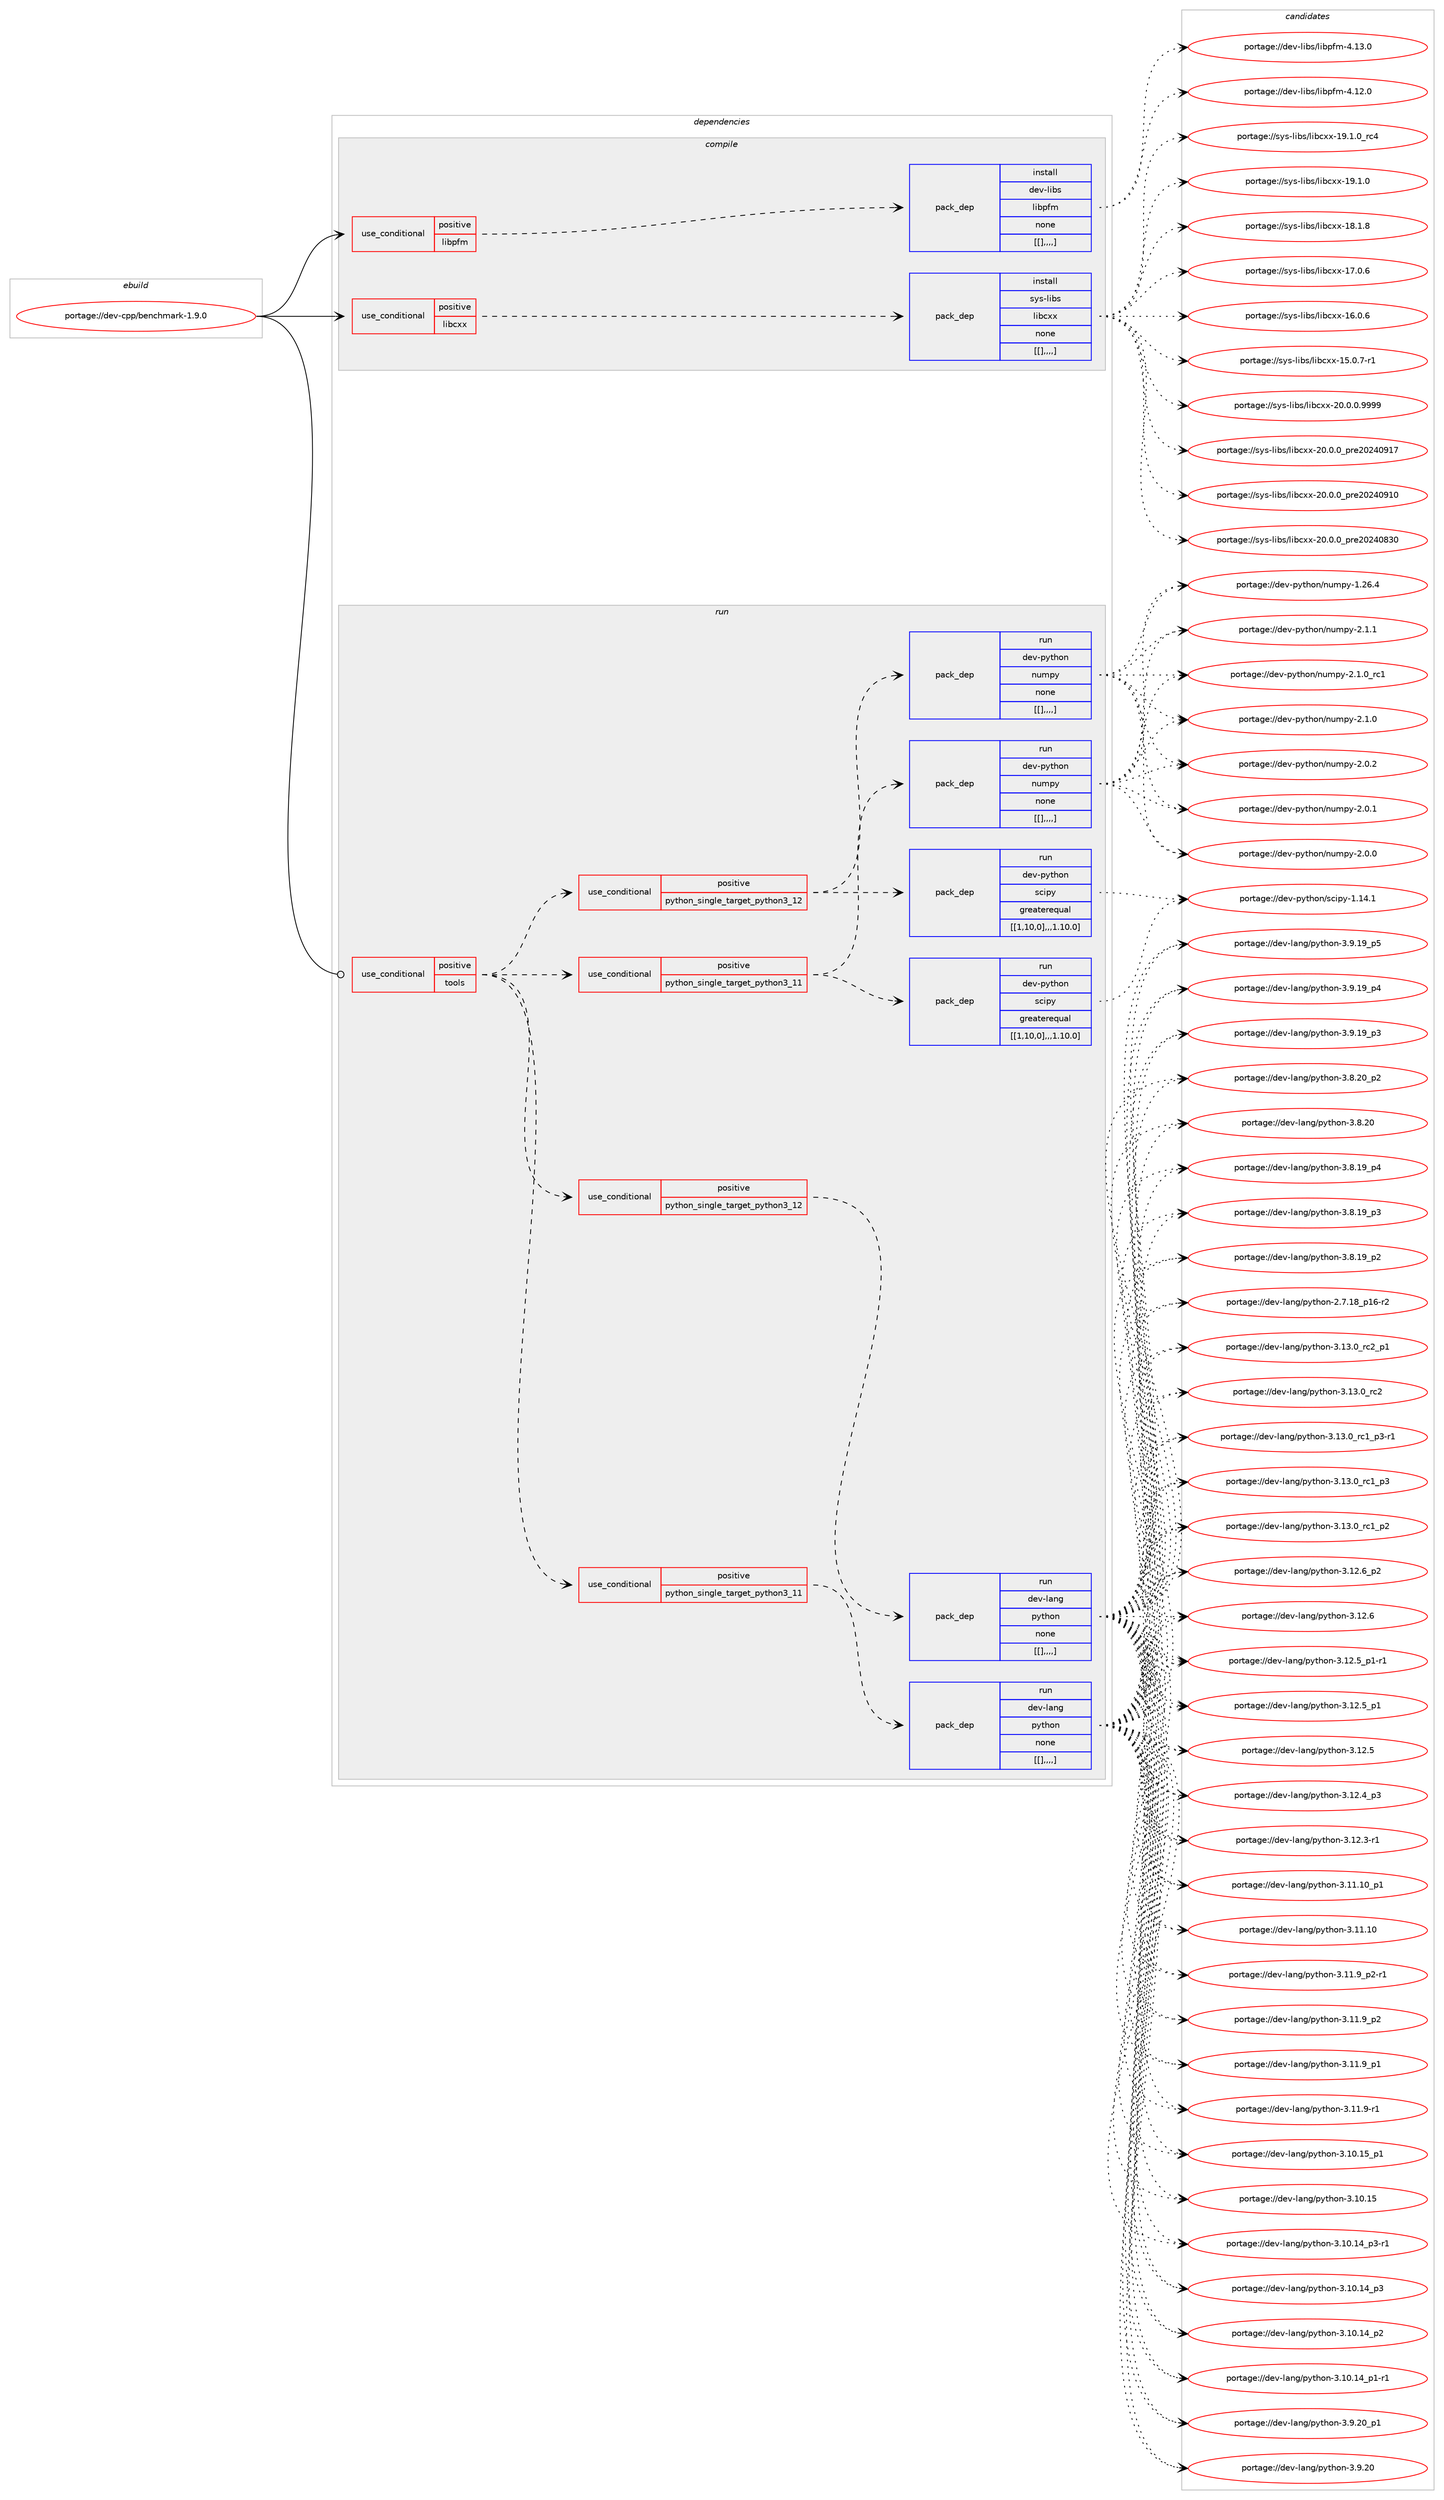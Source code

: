 digraph prolog {

# *************
# Graph options
# *************

newrank=true;
concentrate=true;
compound=true;
graph [rankdir=LR,fontname=Helvetica,fontsize=10,ranksep=1.5];#, ranksep=2.5, nodesep=0.2];
edge  [arrowhead=vee];
node  [fontname=Helvetica,fontsize=10];

# **********
# The ebuild
# **********

subgraph cluster_leftcol {
color=gray;
label=<<i>ebuild</i>>;
id [label="portage://dev-cpp/benchmark-1.9.0", color=red, width=4, href="../dev-cpp/benchmark-1.9.0.svg"];
}

# ****************
# The dependencies
# ****************

subgraph cluster_midcol {
color=gray;
label=<<i>dependencies</i>>;
subgraph cluster_compile {
fillcolor="#eeeeee";
style=filled;
label=<<i>compile</i>>;
subgraph cond17109 {
dependency64574 [label=<<TABLE BORDER="0" CELLBORDER="1" CELLSPACING="0" CELLPADDING="4"><TR><TD ROWSPAN="3" CELLPADDING="10">use_conditional</TD></TR><TR><TD>positive</TD></TR><TR><TD>libcxx</TD></TR></TABLE>>, shape=none, color=red];
subgraph pack46548 {
dependency64575 [label=<<TABLE BORDER="0" CELLBORDER="1" CELLSPACING="0" CELLPADDING="4" WIDTH="220"><TR><TD ROWSPAN="6" CELLPADDING="30">pack_dep</TD></TR><TR><TD WIDTH="110">install</TD></TR><TR><TD>sys-libs</TD></TR><TR><TD>libcxx</TD></TR><TR><TD>none</TD></TR><TR><TD>[[],,,,]</TD></TR></TABLE>>, shape=none, color=blue];
}
dependency64574:e -> dependency64575:w [weight=20,style="dashed",arrowhead="vee"];
}
id:e -> dependency64574:w [weight=20,style="solid",arrowhead="vee"];
subgraph cond17110 {
dependency64576 [label=<<TABLE BORDER="0" CELLBORDER="1" CELLSPACING="0" CELLPADDING="4"><TR><TD ROWSPAN="3" CELLPADDING="10">use_conditional</TD></TR><TR><TD>positive</TD></TR><TR><TD>libpfm</TD></TR></TABLE>>, shape=none, color=red];
subgraph pack46549 {
dependency64577 [label=<<TABLE BORDER="0" CELLBORDER="1" CELLSPACING="0" CELLPADDING="4" WIDTH="220"><TR><TD ROWSPAN="6" CELLPADDING="30">pack_dep</TD></TR><TR><TD WIDTH="110">install</TD></TR><TR><TD>dev-libs</TD></TR><TR><TD>libpfm</TD></TR><TR><TD>none</TD></TR><TR><TD>[[],,,,]</TD></TR></TABLE>>, shape=none, color=blue];
}
dependency64576:e -> dependency64577:w [weight=20,style="dashed",arrowhead="vee"];
}
id:e -> dependency64576:w [weight=20,style="solid",arrowhead="vee"];
}
subgraph cluster_compileandrun {
fillcolor="#eeeeee";
style=filled;
label=<<i>compile and run</i>>;
}
subgraph cluster_run {
fillcolor="#eeeeee";
style=filled;
label=<<i>run</i>>;
subgraph cond17111 {
dependency64578 [label=<<TABLE BORDER="0" CELLBORDER="1" CELLSPACING="0" CELLPADDING="4"><TR><TD ROWSPAN="3" CELLPADDING="10">use_conditional</TD></TR><TR><TD>positive</TD></TR><TR><TD>tools</TD></TR></TABLE>>, shape=none, color=red];
subgraph cond17112 {
dependency64579 [label=<<TABLE BORDER="0" CELLBORDER="1" CELLSPACING="0" CELLPADDING="4"><TR><TD ROWSPAN="3" CELLPADDING="10">use_conditional</TD></TR><TR><TD>positive</TD></TR><TR><TD>python_single_target_python3_11</TD></TR></TABLE>>, shape=none, color=red];
subgraph pack46550 {
dependency64580 [label=<<TABLE BORDER="0" CELLBORDER="1" CELLSPACING="0" CELLPADDING="4" WIDTH="220"><TR><TD ROWSPAN="6" CELLPADDING="30">pack_dep</TD></TR><TR><TD WIDTH="110">run</TD></TR><TR><TD>dev-python</TD></TR><TR><TD>numpy</TD></TR><TR><TD>none</TD></TR><TR><TD>[[],,,,]</TD></TR></TABLE>>, shape=none, color=blue];
}
dependency64579:e -> dependency64580:w [weight=20,style="dashed",arrowhead="vee"];
subgraph pack46551 {
dependency64581 [label=<<TABLE BORDER="0" CELLBORDER="1" CELLSPACING="0" CELLPADDING="4" WIDTH="220"><TR><TD ROWSPAN="6" CELLPADDING="30">pack_dep</TD></TR><TR><TD WIDTH="110">run</TD></TR><TR><TD>dev-python</TD></TR><TR><TD>scipy</TD></TR><TR><TD>greaterequal</TD></TR><TR><TD>[[1,10,0],,,1.10.0]</TD></TR></TABLE>>, shape=none, color=blue];
}
dependency64579:e -> dependency64581:w [weight=20,style="dashed",arrowhead="vee"];
}
dependency64578:e -> dependency64579:w [weight=20,style="dashed",arrowhead="vee"];
subgraph cond17113 {
dependency64582 [label=<<TABLE BORDER="0" CELLBORDER="1" CELLSPACING="0" CELLPADDING="4"><TR><TD ROWSPAN="3" CELLPADDING="10">use_conditional</TD></TR><TR><TD>positive</TD></TR><TR><TD>python_single_target_python3_12</TD></TR></TABLE>>, shape=none, color=red];
subgraph pack46552 {
dependency64583 [label=<<TABLE BORDER="0" CELLBORDER="1" CELLSPACING="0" CELLPADDING="4" WIDTH="220"><TR><TD ROWSPAN="6" CELLPADDING="30">pack_dep</TD></TR><TR><TD WIDTH="110">run</TD></TR><TR><TD>dev-python</TD></TR><TR><TD>numpy</TD></TR><TR><TD>none</TD></TR><TR><TD>[[],,,,]</TD></TR></TABLE>>, shape=none, color=blue];
}
dependency64582:e -> dependency64583:w [weight=20,style="dashed",arrowhead="vee"];
subgraph pack46553 {
dependency64584 [label=<<TABLE BORDER="0" CELLBORDER="1" CELLSPACING="0" CELLPADDING="4" WIDTH="220"><TR><TD ROWSPAN="6" CELLPADDING="30">pack_dep</TD></TR><TR><TD WIDTH="110">run</TD></TR><TR><TD>dev-python</TD></TR><TR><TD>scipy</TD></TR><TR><TD>greaterequal</TD></TR><TR><TD>[[1,10,0],,,1.10.0]</TD></TR></TABLE>>, shape=none, color=blue];
}
dependency64582:e -> dependency64584:w [weight=20,style="dashed",arrowhead="vee"];
}
dependency64578:e -> dependency64582:w [weight=20,style="dashed",arrowhead="vee"];
subgraph cond17114 {
dependency64585 [label=<<TABLE BORDER="0" CELLBORDER="1" CELLSPACING="0" CELLPADDING="4"><TR><TD ROWSPAN="3" CELLPADDING="10">use_conditional</TD></TR><TR><TD>positive</TD></TR><TR><TD>python_single_target_python3_11</TD></TR></TABLE>>, shape=none, color=red];
subgraph pack46554 {
dependency64586 [label=<<TABLE BORDER="0" CELLBORDER="1" CELLSPACING="0" CELLPADDING="4" WIDTH="220"><TR><TD ROWSPAN="6" CELLPADDING="30">pack_dep</TD></TR><TR><TD WIDTH="110">run</TD></TR><TR><TD>dev-lang</TD></TR><TR><TD>python</TD></TR><TR><TD>none</TD></TR><TR><TD>[[],,,,]</TD></TR></TABLE>>, shape=none, color=blue];
}
dependency64585:e -> dependency64586:w [weight=20,style="dashed",arrowhead="vee"];
}
dependency64578:e -> dependency64585:w [weight=20,style="dashed",arrowhead="vee"];
subgraph cond17115 {
dependency64587 [label=<<TABLE BORDER="0" CELLBORDER="1" CELLSPACING="0" CELLPADDING="4"><TR><TD ROWSPAN="3" CELLPADDING="10">use_conditional</TD></TR><TR><TD>positive</TD></TR><TR><TD>python_single_target_python3_12</TD></TR></TABLE>>, shape=none, color=red];
subgraph pack46555 {
dependency64588 [label=<<TABLE BORDER="0" CELLBORDER="1" CELLSPACING="0" CELLPADDING="4" WIDTH="220"><TR><TD ROWSPAN="6" CELLPADDING="30">pack_dep</TD></TR><TR><TD WIDTH="110">run</TD></TR><TR><TD>dev-lang</TD></TR><TR><TD>python</TD></TR><TR><TD>none</TD></TR><TR><TD>[[],,,,]</TD></TR></TABLE>>, shape=none, color=blue];
}
dependency64587:e -> dependency64588:w [weight=20,style="dashed",arrowhead="vee"];
}
dependency64578:e -> dependency64587:w [weight=20,style="dashed",arrowhead="vee"];
}
id:e -> dependency64578:w [weight=20,style="solid",arrowhead="odot"];
}
}

# **************
# The candidates
# **************

subgraph cluster_choices {
rank=same;
color=gray;
label=<<i>candidates</i>>;

subgraph choice46548 {
color=black;
nodesep=1;
choice1151211154510810598115471081059899120120455048464846484657575757 [label="portage://sys-libs/libcxx-20.0.0.9999", color=red, width=4,href="../sys-libs/libcxx-20.0.0.9999.svg"];
choice115121115451081059811547108105989912012045504846484648951121141015048505248574955 [label="portage://sys-libs/libcxx-20.0.0_pre20240917", color=red, width=4,href="../sys-libs/libcxx-20.0.0_pre20240917.svg"];
choice115121115451081059811547108105989912012045504846484648951121141015048505248574948 [label="portage://sys-libs/libcxx-20.0.0_pre20240910", color=red, width=4,href="../sys-libs/libcxx-20.0.0_pre20240910.svg"];
choice115121115451081059811547108105989912012045504846484648951121141015048505248565148 [label="portage://sys-libs/libcxx-20.0.0_pre20240830", color=red, width=4,href="../sys-libs/libcxx-20.0.0_pre20240830.svg"];
choice115121115451081059811547108105989912012045495746494648951149952 [label="portage://sys-libs/libcxx-19.1.0_rc4", color=red, width=4,href="../sys-libs/libcxx-19.1.0_rc4.svg"];
choice115121115451081059811547108105989912012045495746494648 [label="portage://sys-libs/libcxx-19.1.0", color=red, width=4,href="../sys-libs/libcxx-19.1.0.svg"];
choice115121115451081059811547108105989912012045495646494656 [label="portage://sys-libs/libcxx-18.1.8", color=red, width=4,href="../sys-libs/libcxx-18.1.8.svg"];
choice115121115451081059811547108105989912012045495546484654 [label="portage://sys-libs/libcxx-17.0.6", color=red, width=4,href="../sys-libs/libcxx-17.0.6.svg"];
choice115121115451081059811547108105989912012045495446484654 [label="portage://sys-libs/libcxx-16.0.6", color=red, width=4,href="../sys-libs/libcxx-16.0.6.svg"];
choice1151211154510810598115471081059899120120454953464846554511449 [label="portage://sys-libs/libcxx-15.0.7-r1", color=red, width=4,href="../sys-libs/libcxx-15.0.7-r1.svg"];
dependency64575:e -> choice1151211154510810598115471081059899120120455048464846484657575757:w [style=dotted,weight="100"];
dependency64575:e -> choice115121115451081059811547108105989912012045504846484648951121141015048505248574955:w [style=dotted,weight="100"];
dependency64575:e -> choice115121115451081059811547108105989912012045504846484648951121141015048505248574948:w [style=dotted,weight="100"];
dependency64575:e -> choice115121115451081059811547108105989912012045504846484648951121141015048505248565148:w [style=dotted,weight="100"];
dependency64575:e -> choice115121115451081059811547108105989912012045495746494648951149952:w [style=dotted,weight="100"];
dependency64575:e -> choice115121115451081059811547108105989912012045495746494648:w [style=dotted,weight="100"];
dependency64575:e -> choice115121115451081059811547108105989912012045495646494656:w [style=dotted,weight="100"];
dependency64575:e -> choice115121115451081059811547108105989912012045495546484654:w [style=dotted,weight="100"];
dependency64575:e -> choice115121115451081059811547108105989912012045495446484654:w [style=dotted,weight="100"];
dependency64575:e -> choice1151211154510810598115471081059899120120454953464846554511449:w [style=dotted,weight="100"];
}
subgraph choice46549 {
color=black;
nodesep=1;
choice1001011184510810598115471081059811210210945524649514648 [label="portage://dev-libs/libpfm-4.13.0", color=red, width=4,href="../dev-libs/libpfm-4.13.0.svg"];
choice1001011184510810598115471081059811210210945524649504648 [label="portage://dev-libs/libpfm-4.12.0", color=red, width=4,href="../dev-libs/libpfm-4.12.0.svg"];
dependency64577:e -> choice1001011184510810598115471081059811210210945524649514648:w [style=dotted,weight="100"];
dependency64577:e -> choice1001011184510810598115471081059811210210945524649504648:w [style=dotted,weight="100"];
}
subgraph choice46550 {
color=black;
nodesep=1;
choice1001011184511212111610411111047110117109112121455046494649 [label="portage://dev-python/numpy-2.1.1", color=red, width=4,href="../dev-python/numpy-2.1.1.svg"];
choice1001011184511212111610411111047110117109112121455046494648951149949 [label="portage://dev-python/numpy-2.1.0_rc1", color=red, width=4,href="../dev-python/numpy-2.1.0_rc1.svg"];
choice1001011184511212111610411111047110117109112121455046494648 [label="portage://dev-python/numpy-2.1.0", color=red, width=4,href="../dev-python/numpy-2.1.0.svg"];
choice1001011184511212111610411111047110117109112121455046484650 [label="portage://dev-python/numpy-2.0.2", color=red, width=4,href="../dev-python/numpy-2.0.2.svg"];
choice1001011184511212111610411111047110117109112121455046484649 [label="portage://dev-python/numpy-2.0.1", color=red, width=4,href="../dev-python/numpy-2.0.1.svg"];
choice1001011184511212111610411111047110117109112121455046484648 [label="portage://dev-python/numpy-2.0.0", color=red, width=4,href="../dev-python/numpy-2.0.0.svg"];
choice100101118451121211161041111104711011710911212145494650544652 [label="portage://dev-python/numpy-1.26.4", color=red, width=4,href="../dev-python/numpy-1.26.4.svg"];
dependency64580:e -> choice1001011184511212111610411111047110117109112121455046494649:w [style=dotted,weight="100"];
dependency64580:e -> choice1001011184511212111610411111047110117109112121455046494648951149949:w [style=dotted,weight="100"];
dependency64580:e -> choice1001011184511212111610411111047110117109112121455046494648:w [style=dotted,weight="100"];
dependency64580:e -> choice1001011184511212111610411111047110117109112121455046484650:w [style=dotted,weight="100"];
dependency64580:e -> choice1001011184511212111610411111047110117109112121455046484649:w [style=dotted,weight="100"];
dependency64580:e -> choice1001011184511212111610411111047110117109112121455046484648:w [style=dotted,weight="100"];
dependency64580:e -> choice100101118451121211161041111104711011710911212145494650544652:w [style=dotted,weight="100"];
}
subgraph choice46551 {
color=black;
nodesep=1;
choice10010111845112121116104111110471159910511212145494649524649 [label="portage://dev-python/scipy-1.14.1", color=red, width=4,href="../dev-python/scipy-1.14.1.svg"];
dependency64581:e -> choice10010111845112121116104111110471159910511212145494649524649:w [style=dotted,weight="100"];
}
subgraph choice46552 {
color=black;
nodesep=1;
choice1001011184511212111610411111047110117109112121455046494649 [label="portage://dev-python/numpy-2.1.1", color=red, width=4,href="../dev-python/numpy-2.1.1.svg"];
choice1001011184511212111610411111047110117109112121455046494648951149949 [label="portage://dev-python/numpy-2.1.0_rc1", color=red, width=4,href="../dev-python/numpy-2.1.0_rc1.svg"];
choice1001011184511212111610411111047110117109112121455046494648 [label="portage://dev-python/numpy-2.1.0", color=red, width=4,href="../dev-python/numpy-2.1.0.svg"];
choice1001011184511212111610411111047110117109112121455046484650 [label="portage://dev-python/numpy-2.0.2", color=red, width=4,href="../dev-python/numpy-2.0.2.svg"];
choice1001011184511212111610411111047110117109112121455046484649 [label="portage://dev-python/numpy-2.0.1", color=red, width=4,href="../dev-python/numpy-2.0.1.svg"];
choice1001011184511212111610411111047110117109112121455046484648 [label="portage://dev-python/numpy-2.0.0", color=red, width=4,href="../dev-python/numpy-2.0.0.svg"];
choice100101118451121211161041111104711011710911212145494650544652 [label="portage://dev-python/numpy-1.26.4", color=red, width=4,href="../dev-python/numpy-1.26.4.svg"];
dependency64583:e -> choice1001011184511212111610411111047110117109112121455046494649:w [style=dotted,weight="100"];
dependency64583:e -> choice1001011184511212111610411111047110117109112121455046494648951149949:w [style=dotted,weight="100"];
dependency64583:e -> choice1001011184511212111610411111047110117109112121455046494648:w [style=dotted,weight="100"];
dependency64583:e -> choice1001011184511212111610411111047110117109112121455046484650:w [style=dotted,weight="100"];
dependency64583:e -> choice1001011184511212111610411111047110117109112121455046484649:w [style=dotted,weight="100"];
dependency64583:e -> choice1001011184511212111610411111047110117109112121455046484648:w [style=dotted,weight="100"];
dependency64583:e -> choice100101118451121211161041111104711011710911212145494650544652:w [style=dotted,weight="100"];
}
subgraph choice46553 {
color=black;
nodesep=1;
choice10010111845112121116104111110471159910511212145494649524649 [label="portage://dev-python/scipy-1.14.1", color=red, width=4,href="../dev-python/scipy-1.14.1.svg"];
dependency64584:e -> choice10010111845112121116104111110471159910511212145494649524649:w [style=dotted,weight="100"];
}
subgraph choice46554 {
color=black;
nodesep=1;
choice100101118451089711010347112121116104111110455146495146489511499509511249 [label="portage://dev-lang/python-3.13.0_rc2_p1", color=red, width=4,href="../dev-lang/python-3.13.0_rc2_p1.svg"];
choice10010111845108971101034711212111610411111045514649514648951149950 [label="portage://dev-lang/python-3.13.0_rc2", color=red, width=4,href="../dev-lang/python-3.13.0_rc2.svg"];
choice1001011184510897110103471121211161041111104551464951464895114994995112514511449 [label="portage://dev-lang/python-3.13.0_rc1_p3-r1", color=red, width=4,href="../dev-lang/python-3.13.0_rc1_p3-r1.svg"];
choice100101118451089711010347112121116104111110455146495146489511499499511251 [label="portage://dev-lang/python-3.13.0_rc1_p3", color=red, width=4,href="../dev-lang/python-3.13.0_rc1_p3.svg"];
choice100101118451089711010347112121116104111110455146495146489511499499511250 [label="portage://dev-lang/python-3.13.0_rc1_p2", color=red, width=4,href="../dev-lang/python-3.13.0_rc1_p2.svg"];
choice100101118451089711010347112121116104111110455146495046549511250 [label="portage://dev-lang/python-3.12.6_p2", color=red, width=4,href="../dev-lang/python-3.12.6_p2.svg"];
choice10010111845108971101034711212111610411111045514649504654 [label="portage://dev-lang/python-3.12.6", color=red, width=4,href="../dev-lang/python-3.12.6.svg"];
choice1001011184510897110103471121211161041111104551464950465395112494511449 [label="portage://dev-lang/python-3.12.5_p1-r1", color=red, width=4,href="../dev-lang/python-3.12.5_p1-r1.svg"];
choice100101118451089711010347112121116104111110455146495046539511249 [label="portage://dev-lang/python-3.12.5_p1", color=red, width=4,href="../dev-lang/python-3.12.5_p1.svg"];
choice10010111845108971101034711212111610411111045514649504653 [label="portage://dev-lang/python-3.12.5", color=red, width=4,href="../dev-lang/python-3.12.5.svg"];
choice100101118451089711010347112121116104111110455146495046529511251 [label="portage://dev-lang/python-3.12.4_p3", color=red, width=4,href="../dev-lang/python-3.12.4_p3.svg"];
choice100101118451089711010347112121116104111110455146495046514511449 [label="portage://dev-lang/python-3.12.3-r1", color=red, width=4,href="../dev-lang/python-3.12.3-r1.svg"];
choice10010111845108971101034711212111610411111045514649494649489511249 [label="portage://dev-lang/python-3.11.10_p1", color=red, width=4,href="../dev-lang/python-3.11.10_p1.svg"];
choice1001011184510897110103471121211161041111104551464949464948 [label="portage://dev-lang/python-3.11.10", color=red, width=4,href="../dev-lang/python-3.11.10.svg"];
choice1001011184510897110103471121211161041111104551464949465795112504511449 [label="portage://dev-lang/python-3.11.9_p2-r1", color=red, width=4,href="../dev-lang/python-3.11.9_p2-r1.svg"];
choice100101118451089711010347112121116104111110455146494946579511250 [label="portage://dev-lang/python-3.11.9_p2", color=red, width=4,href="../dev-lang/python-3.11.9_p2.svg"];
choice100101118451089711010347112121116104111110455146494946579511249 [label="portage://dev-lang/python-3.11.9_p1", color=red, width=4,href="../dev-lang/python-3.11.9_p1.svg"];
choice100101118451089711010347112121116104111110455146494946574511449 [label="portage://dev-lang/python-3.11.9-r1", color=red, width=4,href="../dev-lang/python-3.11.9-r1.svg"];
choice10010111845108971101034711212111610411111045514649484649539511249 [label="portage://dev-lang/python-3.10.15_p1", color=red, width=4,href="../dev-lang/python-3.10.15_p1.svg"];
choice1001011184510897110103471121211161041111104551464948464953 [label="portage://dev-lang/python-3.10.15", color=red, width=4,href="../dev-lang/python-3.10.15.svg"];
choice100101118451089711010347112121116104111110455146494846495295112514511449 [label="portage://dev-lang/python-3.10.14_p3-r1", color=red, width=4,href="../dev-lang/python-3.10.14_p3-r1.svg"];
choice10010111845108971101034711212111610411111045514649484649529511251 [label="portage://dev-lang/python-3.10.14_p3", color=red, width=4,href="../dev-lang/python-3.10.14_p3.svg"];
choice10010111845108971101034711212111610411111045514649484649529511250 [label="portage://dev-lang/python-3.10.14_p2", color=red, width=4,href="../dev-lang/python-3.10.14_p2.svg"];
choice100101118451089711010347112121116104111110455146494846495295112494511449 [label="portage://dev-lang/python-3.10.14_p1-r1", color=red, width=4,href="../dev-lang/python-3.10.14_p1-r1.svg"];
choice100101118451089711010347112121116104111110455146574650489511249 [label="portage://dev-lang/python-3.9.20_p1", color=red, width=4,href="../dev-lang/python-3.9.20_p1.svg"];
choice10010111845108971101034711212111610411111045514657465048 [label="portage://dev-lang/python-3.9.20", color=red, width=4,href="../dev-lang/python-3.9.20.svg"];
choice100101118451089711010347112121116104111110455146574649579511253 [label="portage://dev-lang/python-3.9.19_p5", color=red, width=4,href="../dev-lang/python-3.9.19_p5.svg"];
choice100101118451089711010347112121116104111110455146574649579511252 [label="portage://dev-lang/python-3.9.19_p4", color=red, width=4,href="../dev-lang/python-3.9.19_p4.svg"];
choice100101118451089711010347112121116104111110455146574649579511251 [label="portage://dev-lang/python-3.9.19_p3", color=red, width=4,href="../dev-lang/python-3.9.19_p3.svg"];
choice100101118451089711010347112121116104111110455146564650489511250 [label="portage://dev-lang/python-3.8.20_p2", color=red, width=4,href="../dev-lang/python-3.8.20_p2.svg"];
choice10010111845108971101034711212111610411111045514656465048 [label="portage://dev-lang/python-3.8.20", color=red, width=4,href="../dev-lang/python-3.8.20.svg"];
choice100101118451089711010347112121116104111110455146564649579511252 [label="portage://dev-lang/python-3.8.19_p4", color=red, width=4,href="../dev-lang/python-3.8.19_p4.svg"];
choice100101118451089711010347112121116104111110455146564649579511251 [label="portage://dev-lang/python-3.8.19_p3", color=red, width=4,href="../dev-lang/python-3.8.19_p3.svg"];
choice100101118451089711010347112121116104111110455146564649579511250 [label="portage://dev-lang/python-3.8.19_p2", color=red, width=4,href="../dev-lang/python-3.8.19_p2.svg"];
choice100101118451089711010347112121116104111110455046554649569511249544511450 [label="portage://dev-lang/python-2.7.18_p16-r2", color=red, width=4,href="../dev-lang/python-2.7.18_p16-r2.svg"];
dependency64586:e -> choice100101118451089711010347112121116104111110455146495146489511499509511249:w [style=dotted,weight="100"];
dependency64586:e -> choice10010111845108971101034711212111610411111045514649514648951149950:w [style=dotted,weight="100"];
dependency64586:e -> choice1001011184510897110103471121211161041111104551464951464895114994995112514511449:w [style=dotted,weight="100"];
dependency64586:e -> choice100101118451089711010347112121116104111110455146495146489511499499511251:w [style=dotted,weight="100"];
dependency64586:e -> choice100101118451089711010347112121116104111110455146495146489511499499511250:w [style=dotted,weight="100"];
dependency64586:e -> choice100101118451089711010347112121116104111110455146495046549511250:w [style=dotted,weight="100"];
dependency64586:e -> choice10010111845108971101034711212111610411111045514649504654:w [style=dotted,weight="100"];
dependency64586:e -> choice1001011184510897110103471121211161041111104551464950465395112494511449:w [style=dotted,weight="100"];
dependency64586:e -> choice100101118451089711010347112121116104111110455146495046539511249:w [style=dotted,weight="100"];
dependency64586:e -> choice10010111845108971101034711212111610411111045514649504653:w [style=dotted,weight="100"];
dependency64586:e -> choice100101118451089711010347112121116104111110455146495046529511251:w [style=dotted,weight="100"];
dependency64586:e -> choice100101118451089711010347112121116104111110455146495046514511449:w [style=dotted,weight="100"];
dependency64586:e -> choice10010111845108971101034711212111610411111045514649494649489511249:w [style=dotted,weight="100"];
dependency64586:e -> choice1001011184510897110103471121211161041111104551464949464948:w [style=dotted,weight="100"];
dependency64586:e -> choice1001011184510897110103471121211161041111104551464949465795112504511449:w [style=dotted,weight="100"];
dependency64586:e -> choice100101118451089711010347112121116104111110455146494946579511250:w [style=dotted,weight="100"];
dependency64586:e -> choice100101118451089711010347112121116104111110455146494946579511249:w [style=dotted,weight="100"];
dependency64586:e -> choice100101118451089711010347112121116104111110455146494946574511449:w [style=dotted,weight="100"];
dependency64586:e -> choice10010111845108971101034711212111610411111045514649484649539511249:w [style=dotted,weight="100"];
dependency64586:e -> choice1001011184510897110103471121211161041111104551464948464953:w [style=dotted,weight="100"];
dependency64586:e -> choice100101118451089711010347112121116104111110455146494846495295112514511449:w [style=dotted,weight="100"];
dependency64586:e -> choice10010111845108971101034711212111610411111045514649484649529511251:w [style=dotted,weight="100"];
dependency64586:e -> choice10010111845108971101034711212111610411111045514649484649529511250:w [style=dotted,weight="100"];
dependency64586:e -> choice100101118451089711010347112121116104111110455146494846495295112494511449:w [style=dotted,weight="100"];
dependency64586:e -> choice100101118451089711010347112121116104111110455146574650489511249:w [style=dotted,weight="100"];
dependency64586:e -> choice10010111845108971101034711212111610411111045514657465048:w [style=dotted,weight="100"];
dependency64586:e -> choice100101118451089711010347112121116104111110455146574649579511253:w [style=dotted,weight="100"];
dependency64586:e -> choice100101118451089711010347112121116104111110455146574649579511252:w [style=dotted,weight="100"];
dependency64586:e -> choice100101118451089711010347112121116104111110455146574649579511251:w [style=dotted,weight="100"];
dependency64586:e -> choice100101118451089711010347112121116104111110455146564650489511250:w [style=dotted,weight="100"];
dependency64586:e -> choice10010111845108971101034711212111610411111045514656465048:w [style=dotted,weight="100"];
dependency64586:e -> choice100101118451089711010347112121116104111110455146564649579511252:w [style=dotted,weight="100"];
dependency64586:e -> choice100101118451089711010347112121116104111110455146564649579511251:w [style=dotted,weight="100"];
dependency64586:e -> choice100101118451089711010347112121116104111110455146564649579511250:w [style=dotted,weight="100"];
dependency64586:e -> choice100101118451089711010347112121116104111110455046554649569511249544511450:w [style=dotted,weight="100"];
}
subgraph choice46555 {
color=black;
nodesep=1;
choice100101118451089711010347112121116104111110455146495146489511499509511249 [label="portage://dev-lang/python-3.13.0_rc2_p1", color=red, width=4,href="../dev-lang/python-3.13.0_rc2_p1.svg"];
choice10010111845108971101034711212111610411111045514649514648951149950 [label="portage://dev-lang/python-3.13.0_rc2", color=red, width=4,href="../dev-lang/python-3.13.0_rc2.svg"];
choice1001011184510897110103471121211161041111104551464951464895114994995112514511449 [label="portage://dev-lang/python-3.13.0_rc1_p3-r1", color=red, width=4,href="../dev-lang/python-3.13.0_rc1_p3-r1.svg"];
choice100101118451089711010347112121116104111110455146495146489511499499511251 [label="portage://dev-lang/python-3.13.0_rc1_p3", color=red, width=4,href="../dev-lang/python-3.13.0_rc1_p3.svg"];
choice100101118451089711010347112121116104111110455146495146489511499499511250 [label="portage://dev-lang/python-3.13.0_rc1_p2", color=red, width=4,href="../dev-lang/python-3.13.0_rc1_p2.svg"];
choice100101118451089711010347112121116104111110455146495046549511250 [label="portage://dev-lang/python-3.12.6_p2", color=red, width=4,href="../dev-lang/python-3.12.6_p2.svg"];
choice10010111845108971101034711212111610411111045514649504654 [label="portage://dev-lang/python-3.12.6", color=red, width=4,href="../dev-lang/python-3.12.6.svg"];
choice1001011184510897110103471121211161041111104551464950465395112494511449 [label="portage://dev-lang/python-3.12.5_p1-r1", color=red, width=4,href="../dev-lang/python-3.12.5_p1-r1.svg"];
choice100101118451089711010347112121116104111110455146495046539511249 [label="portage://dev-lang/python-3.12.5_p1", color=red, width=4,href="../dev-lang/python-3.12.5_p1.svg"];
choice10010111845108971101034711212111610411111045514649504653 [label="portage://dev-lang/python-3.12.5", color=red, width=4,href="../dev-lang/python-3.12.5.svg"];
choice100101118451089711010347112121116104111110455146495046529511251 [label="portage://dev-lang/python-3.12.4_p3", color=red, width=4,href="../dev-lang/python-3.12.4_p3.svg"];
choice100101118451089711010347112121116104111110455146495046514511449 [label="portage://dev-lang/python-3.12.3-r1", color=red, width=4,href="../dev-lang/python-3.12.3-r1.svg"];
choice10010111845108971101034711212111610411111045514649494649489511249 [label="portage://dev-lang/python-3.11.10_p1", color=red, width=4,href="../dev-lang/python-3.11.10_p1.svg"];
choice1001011184510897110103471121211161041111104551464949464948 [label="portage://dev-lang/python-3.11.10", color=red, width=4,href="../dev-lang/python-3.11.10.svg"];
choice1001011184510897110103471121211161041111104551464949465795112504511449 [label="portage://dev-lang/python-3.11.9_p2-r1", color=red, width=4,href="../dev-lang/python-3.11.9_p2-r1.svg"];
choice100101118451089711010347112121116104111110455146494946579511250 [label="portage://dev-lang/python-3.11.9_p2", color=red, width=4,href="../dev-lang/python-3.11.9_p2.svg"];
choice100101118451089711010347112121116104111110455146494946579511249 [label="portage://dev-lang/python-3.11.9_p1", color=red, width=4,href="../dev-lang/python-3.11.9_p1.svg"];
choice100101118451089711010347112121116104111110455146494946574511449 [label="portage://dev-lang/python-3.11.9-r1", color=red, width=4,href="../dev-lang/python-3.11.9-r1.svg"];
choice10010111845108971101034711212111610411111045514649484649539511249 [label="portage://dev-lang/python-3.10.15_p1", color=red, width=4,href="../dev-lang/python-3.10.15_p1.svg"];
choice1001011184510897110103471121211161041111104551464948464953 [label="portage://dev-lang/python-3.10.15", color=red, width=4,href="../dev-lang/python-3.10.15.svg"];
choice100101118451089711010347112121116104111110455146494846495295112514511449 [label="portage://dev-lang/python-3.10.14_p3-r1", color=red, width=4,href="../dev-lang/python-3.10.14_p3-r1.svg"];
choice10010111845108971101034711212111610411111045514649484649529511251 [label="portage://dev-lang/python-3.10.14_p3", color=red, width=4,href="../dev-lang/python-3.10.14_p3.svg"];
choice10010111845108971101034711212111610411111045514649484649529511250 [label="portage://dev-lang/python-3.10.14_p2", color=red, width=4,href="../dev-lang/python-3.10.14_p2.svg"];
choice100101118451089711010347112121116104111110455146494846495295112494511449 [label="portage://dev-lang/python-3.10.14_p1-r1", color=red, width=4,href="../dev-lang/python-3.10.14_p1-r1.svg"];
choice100101118451089711010347112121116104111110455146574650489511249 [label="portage://dev-lang/python-3.9.20_p1", color=red, width=4,href="../dev-lang/python-3.9.20_p1.svg"];
choice10010111845108971101034711212111610411111045514657465048 [label="portage://dev-lang/python-3.9.20", color=red, width=4,href="../dev-lang/python-3.9.20.svg"];
choice100101118451089711010347112121116104111110455146574649579511253 [label="portage://dev-lang/python-3.9.19_p5", color=red, width=4,href="../dev-lang/python-3.9.19_p5.svg"];
choice100101118451089711010347112121116104111110455146574649579511252 [label="portage://dev-lang/python-3.9.19_p4", color=red, width=4,href="../dev-lang/python-3.9.19_p4.svg"];
choice100101118451089711010347112121116104111110455146574649579511251 [label="portage://dev-lang/python-3.9.19_p3", color=red, width=4,href="../dev-lang/python-3.9.19_p3.svg"];
choice100101118451089711010347112121116104111110455146564650489511250 [label="portage://dev-lang/python-3.8.20_p2", color=red, width=4,href="../dev-lang/python-3.8.20_p2.svg"];
choice10010111845108971101034711212111610411111045514656465048 [label="portage://dev-lang/python-3.8.20", color=red, width=4,href="../dev-lang/python-3.8.20.svg"];
choice100101118451089711010347112121116104111110455146564649579511252 [label="portage://dev-lang/python-3.8.19_p4", color=red, width=4,href="../dev-lang/python-3.8.19_p4.svg"];
choice100101118451089711010347112121116104111110455146564649579511251 [label="portage://dev-lang/python-3.8.19_p3", color=red, width=4,href="../dev-lang/python-3.8.19_p3.svg"];
choice100101118451089711010347112121116104111110455146564649579511250 [label="portage://dev-lang/python-3.8.19_p2", color=red, width=4,href="../dev-lang/python-3.8.19_p2.svg"];
choice100101118451089711010347112121116104111110455046554649569511249544511450 [label="portage://dev-lang/python-2.7.18_p16-r2", color=red, width=4,href="../dev-lang/python-2.7.18_p16-r2.svg"];
dependency64588:e -> choice100101118451089711010347112121116104111110455146495146489511499509511249:w [style=dotted,weight="100"];
dependency64588:e -> choice10010111845108971101034711212111610411111045514649514648951149950:w [style=dotted,weight="100"];
dependency64588:e -> choice1001011184510897110103471121211161041111104551464951464895114994995112514511449:w [style=dotted,weight="100"];
dependency64588:e -> choice100101118451089711010347112121116104111110455146495146489511499499511251:w [style=dotted,weight="100"];
dependency64588:e -> choice100101118451089711010347112121116104111110455146495146489511499499511250:w [style=dotted,weight="100"];
dependency64588:e -> choice100101118451089711010347112121116104111110455146495046549511250:w [style=dotted,weight="100"];
dependency64588:e -> choice10010111845108971101034711212111610411111045514649504654:w [style=dotted,weight="100"];
dependency64588:e -> choice1001011184510897110103471121211161041111104551464950465395112494511449:w [style=dotted,weight="100"];
dependency64588:e -> choice100101118451089711010347112121116104111110455146495046539511249:w [style=dotted,weight="100"];
dependency64588:e -> choice10010111845108971101034711212111610411111045514649504653:w [style=dotted,weight="100"];
dependency64588:e -> choice100101118451089711010347112121116104111110455146495046529511251:w [style=dotted,weight="100"];
dependency64588:e -> choice100101118451089711010347112121116104111110455146495046514511449:w [style=dotted,weight="100"];
dependency64588:e -> choice10010111845108971101034711212111610411111045514649494649489511249:w [style=dotted,weight="100"];
dependency64588:e -> choice1001011184510897110103471121211161041111104551464949464948:w [style=dotted,weight="100"];
dependency64588:e -> choice1001011184510897110103471121211161041111104551464949465795112504511449:w [style=dotted,weight="100"];
dependency64588:e -> choice100101118451089711010347112121116104111110455146494946579511250:w [style=dotted,weight="100"];
dependency64588:e -> choice100101118451089711010347112121116104111110455146494946579511249:w [style=dotted,weight="100"];
dependency64588:e -> choice100101118451089711010347112121116104111110455146494946574511449:w [style=dotted,weight="100"];
dependency64588:e -> choice10010111845108971101034711212111610411111045514649484649539511249:w [style=dotted,weight="100"];
dependency64588:e -> choice1001011184510897110103471121211161041111104551464948464953:w [style=dotted,weight="100"];
dependency64588:e -> choice100101118451089711010347112121116104111110455146494846495295112514511449:w [style=dotted,weight="100"];
dependency64588:e -> choice10010111845108971101034711212111610411111045514649484649529511251:w [style=dotted,weight="100"];
dependency64588:e -> choice10010111845108971101034711212111610411111045514649484649529511250:w [style=dotted,weight="100"];
dependency64588:e -> choice100101118451089711010347112121116104111110455146494846495295112494511449:w [style=dotted,weight="100"];
dependency64588:e -> choice100101118451089711010347112121116104111110455146574650489511249:w [style=dotted,weight="100"];
dependency64588:e -> choice10010111845108971101034711212111610411111045514657465048:w [style=dotted,weight="100"];
dependency64588:e -> choice100101118451089711010347112121116104111110455146574649579511253:w [style=dotted,weight="100"];
dependency64588:e -> choice100101118451089711010347112121116104111110455146574649579511252:w [style=dotted,weight="100"];
dependency64588:e -> choice100101118451089711010347112121116104111110455146574649579511251:w [style=dotted,weight="100"];
dependency64588:e -> choice100101118451089711010347112121116104111110455146564650489511250:w [style=dotted,weight="100"];
dependency64588:e -> choice10010111845108971101034711212111610411111045514656465048:w [style=dotted,weight="100"];
dependency64588:e -> choice100101118451089711010347112121116104111110455146564649579511252:w [style=dotted,weight="100"];
dependency64588:e -> choice100101118451089711010347112121116104111110455146564649579511251:w [style=dotted,weight="100"];
dependency64588:e -> choice100101118451089711010347112121116104111110455146564649579511250:w [style=dotted,weight="100"];
dependency64588:e -> choice100101118451089711010347112121116104111110455046554649569511249544511450:w [style=dotted,weight="100"];
}
}

}
